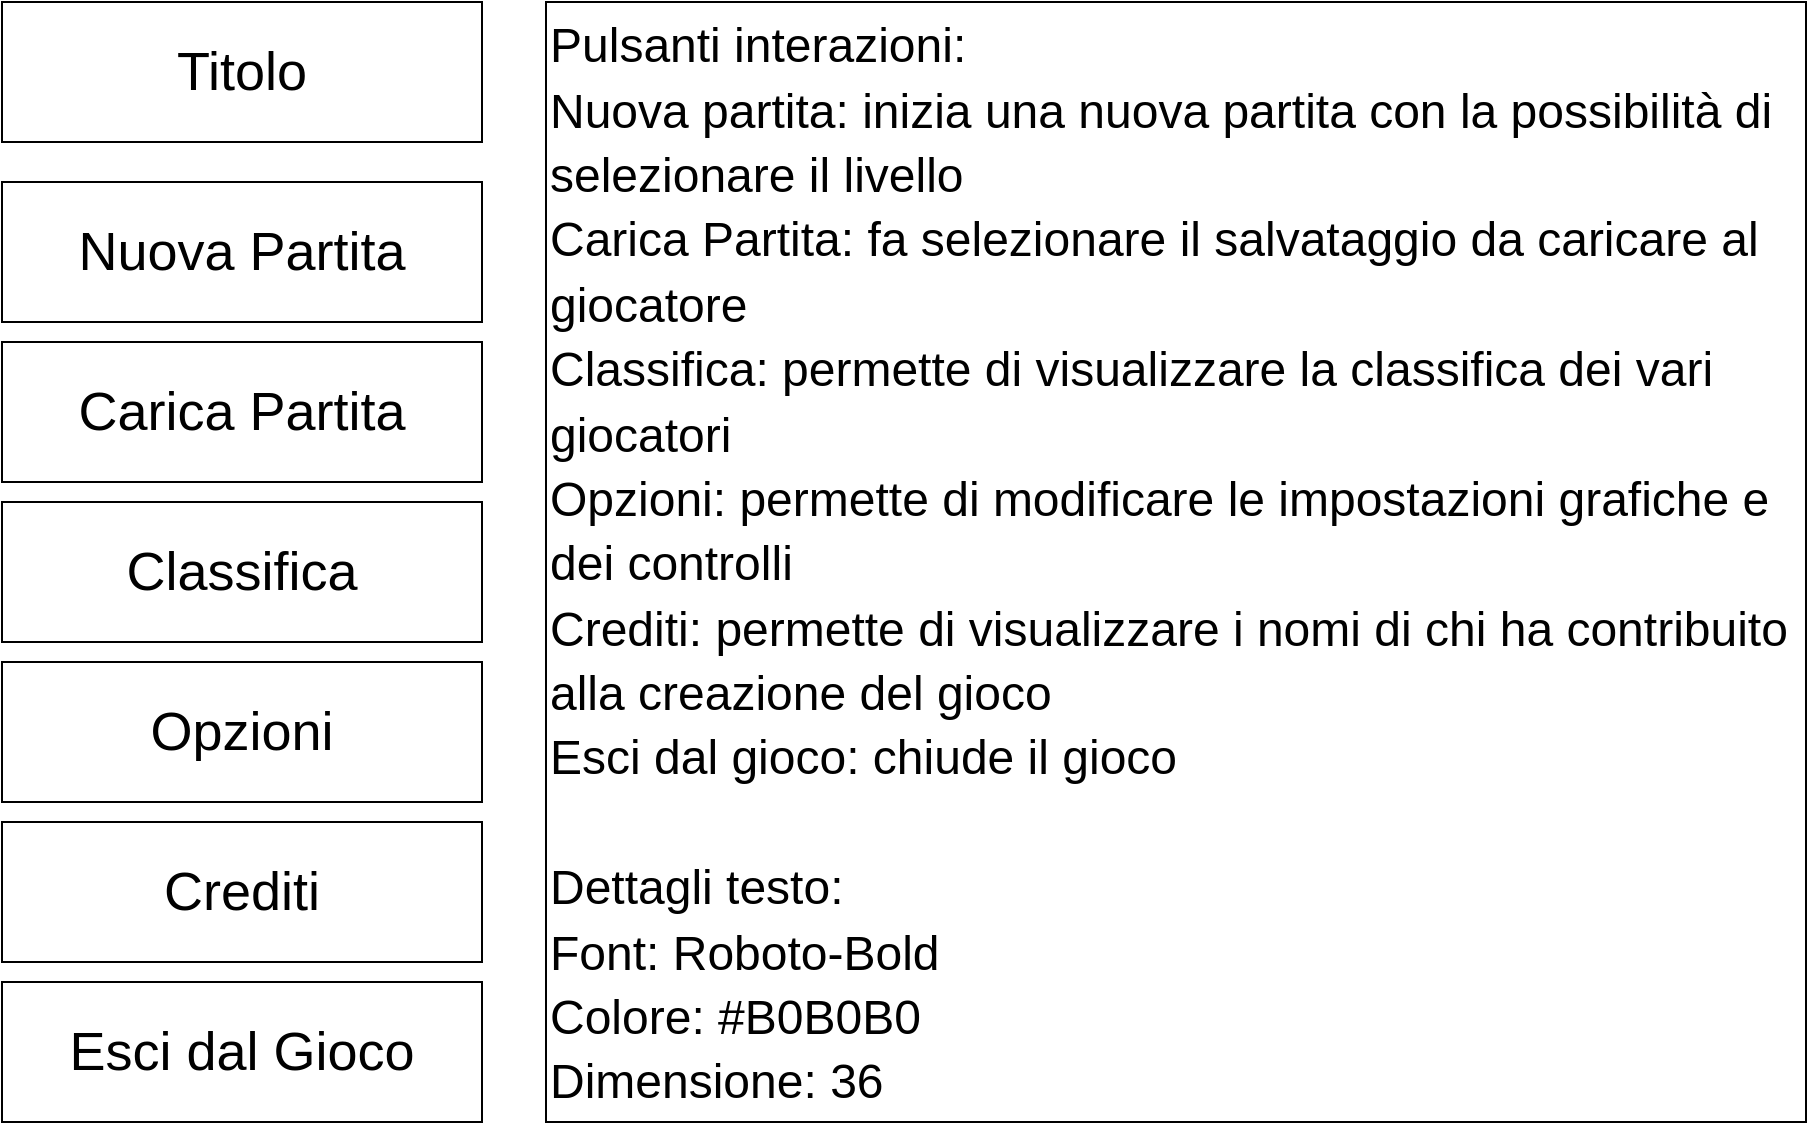 <mxfile version="18.0.3" type="device"><diagram id="y6EXk6gw3Zh47Hq_fIrT" name="Page-1"><mxGraphModel dx="1253" dy="1179" grid="1" gridSize="10" guides="1" tooltips="1" connect="1" arrows="1" fold="1" page="1" pageScale="1" pageWidth="850" pageHeight="1100" math="0" shadow="0"><root><mxCell id="0"/><mxCell id="1" parent="0"/><mxCell id="-T-jzX54mjYI4VIIPqkc-1" value="Nuova Partita" style="rounded=0;whiteSpace=wrap;html=1;fontSize=27;" vertex="1" parent="1"><mxGeometry x="308" y="260" width="240" height="70" as="geometry"/></mxCell><mxCell id="-T-jzX54mjYI4VIIPqkc-2" value="Carica Partita" style="rounded=0;whiteSpace=wrap;html=1;fontSize=27;" vertex="1" parent="1"><mxGeometry x="308" y="340" width="240" height="70" as="geometry"/></mxCell><mxCell id="-T-jzX54mjYI4VIIPqkc-3" value="Classifica&lt;br style=&quot;font-size: 27px;&quot;&gt;" style="rounded=0;whiteSpace=wrap;html=1;fontSize=27;" vertex="1" parent="1"><mxGeometry x="308" y="420" width="240" height="70" as="geometry"/></mxCell><mxCell id="-T-jzX54mjYI4VIIPqkc-4" value="Opzioni" style="rounded=0;whiteSpace=wrap;html=1;fontSize=27;" vertex="1" parent="1"><mxGeometry x="308" y="500" width="240" height="70" as="geometry"/></mxCell><mxCell id="-T-jzX54mjYI4VIIPqkc-5" value="Crediti" style="rounded=0;whiteSpace=wrap;html=1;fontSize=27;" vertex="1" parent="1"><mxGeometry x="308" y="580" width="240" height="70" as="geometry"/></mxCell><mxCell id="-T-jzX54mjYI4VIIPqkc-6" value="Esci dal Gioco" style="rounded=0;whiteSpace=wrap;html=1;fontSize=27;" vertex="1" parent="1"><mxGeometry x="308" y="660" width="240" height="70" as="geometry"/></mxCell><mxCell id="-T-jzX54mjYI4VIIPqkc-8" value="&lt;font style=&quot;font-size: 24px;&quot;&gt;Pulsanti interazioni:&lt;br&gt;Nuova partita: inizia una nuova partita con la possibilità di selezionare il livello&lt;br&gt;Carica Partita: fa selezionare il salvataggio da caricare al giocatore&lt;br&gt;Classifica: permette di visualizzare la classifica dei vari giocatori&lt;br&gt;Opzioni: permette di modificare le impostazioni grafiche e dei controlli&lt;br&gt;Crediti: permette di visualizzare i nomi di chi ha contribuito alla creazione del gioco&lt;br&gt;Esci dal gioco: chiude il gioco&lt;br&gt;&lt;br&gt;Dettagli testo:&lt;br&gt;Font: Roboto-Bold&lt;br&gt;Colore: #B0B0B0&lt;br&gt;Dimensione: 36&lt;br&gt;&lt;/font&gt;" style="rounded=0;whiteSpace=wrap;html=1;fontSize=27;align=left;" vertex="1" parent="1"><mxGeometry x="580" y="170" width="630" height="560" as="geometry"/></mxCell><mxCell id="-T-jzX54mjYI4VIIPqkc-9" value="Titolo" style="rounded=0;whiteSpace=wrap;html=1;fontSize=27;" vertex="1" parent="1"><mxGeometry x="308" y="170" width="240" height="70" as="geometry"/></mxCell></root></mxGraphModel></diagram></mxfile>